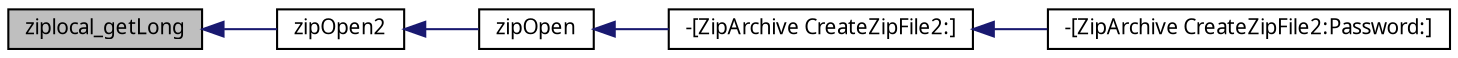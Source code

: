 digraph G
{
  edge [fontname="FreeSans.ttf",fontsize="10",labelfontname="FreeSans.ttf",labelfontsize="10"];
  node [fontname="FreeSans.ttf",fontsize="10",shape=record];
  rankdir=LR;
  Node1 [label="ziplocal_getLong",height=0.2,width=0.4,color="black", fillcolor="grey75", style="filled" fontcolor="black"];
  Node1 -> Node2 [dir=back,color="midnightblue",fontsize="10",style="solid",fontname="FreeSans.ttf"];
  Node2 [label="zipOpen2",height=0.2,width=0.4,color="black", fillcolor="white", style="filled",URL="$zip_8c.html#a1e81b9e717c86e8c7ef8914534cd83e1"];
  Node2 -> Node3 [dir=back,color="midnightblue",fontsize="10",style="solid",fontname="FreeSans.ttf"];
  Node3 [label="zipOpen",height=0.2,width=0.4,color="black", fillcolor="white", style="filled",URL="$zip_8c.html#a0fdf7997a92da1a0e3e0ec4fc270494c"];
  Node3 -> Node4 [dir=back,color="midnightblue",fontsize="10",style="solid",fontname="FreeSans.ttf"];
  Node4 [label="-[ZipArchive CreateZipFile2:]",height=0.2,width=0.4,color="black", fillcolor="white", style="filled",URL="$interface_zip_archive.html#a70358b00d370617ce3102d40e6102e92"];
  Node4 -> Node5 [dir=back,color="midnightblue",fontsize="10",style="solid",fontname="FreeSans.ttf"];
  Node5 [label="-[ZipArchive CreateZipFile2:Password:]",height=0.2,width=0.4,color="black", fillcolor="white", style="filled",URL="$interface_zip_archive.html#a74d2947f6a62a240c8f42f0a0dfc9233"];
}
